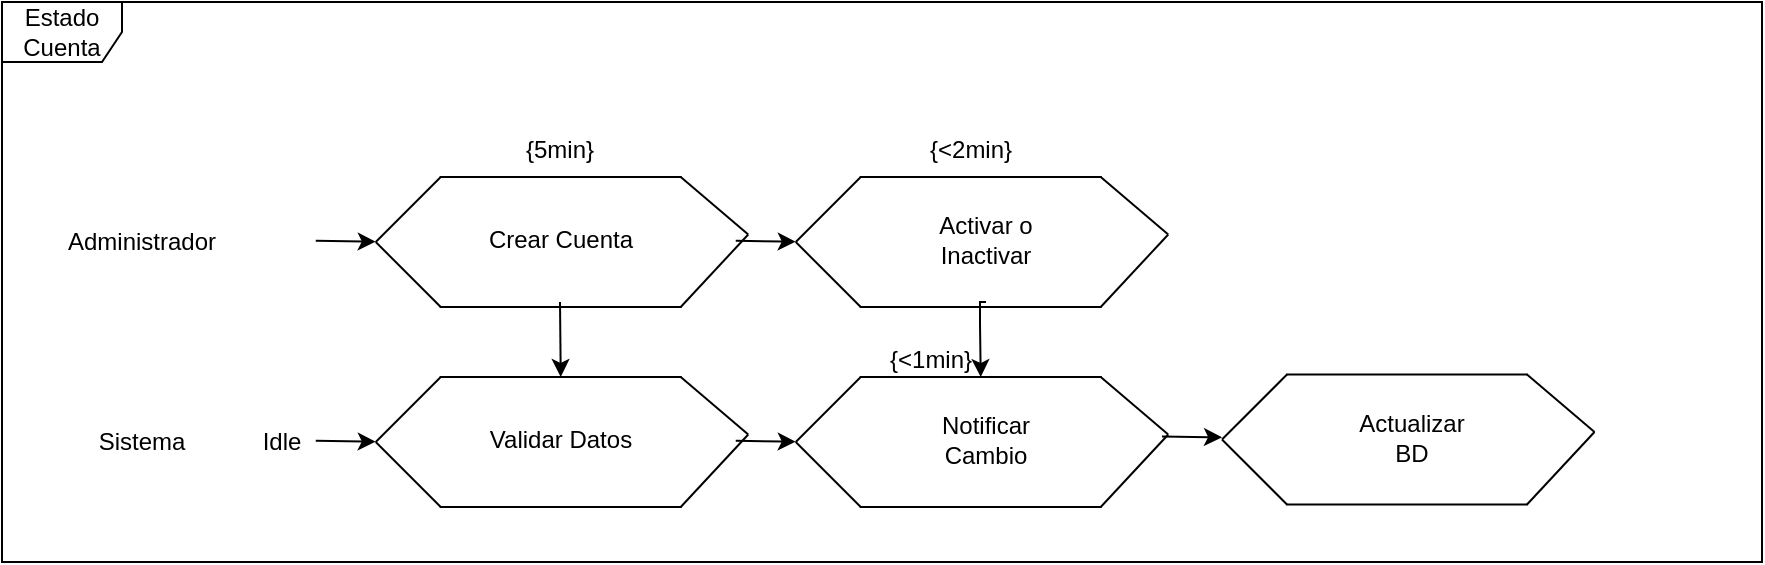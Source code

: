 <mxfile version="28.0.6">
  <diagram name="Página-1" id="PuR6PXavX1iiZgIphFz7">
    <mxGraphModel grid="1" page="1" gridSize="10" guides="1" tooltips="1" connect="1" arrows="1" fold="1" pageScale="1" pageWidth="827" pageHeight="1169" math="0" shadow="0">
      <root>
        <mxCell id="0" />
        <mxCell id="1" parent="0" />
        <mxCell id="wnuGWgDGQfipznTXfZxU-3" value="" style="shape=partialRectangle;whiteSpace=wrap;html=1;top=0;bottom=0;fillColor=none;rotation=90;" vertex="1" parent="1">
          <mxGeometry x="96.87" y="250" width="65" height="120" as="geometry" />
        </mxCell>
        <mxCell id="wnuGWgDGQfipznTXfZxU-6" value="" style="endArrow=none;html=1;rounded=0;exitX=1;exitY=0;exitDx=0;exitDy=0;" edge="1" parent="1" source="wnuGWgDGQfipznTXfZxU-3">
          <mxGeometry width="50" height="50" relative="1" as="geometry">
            <mxPoint x="233.12" y="316.25" as="sourcePoint" />
            <mxPoint x="223.12" y="306.25" as="targetPoint" />
          </mxGeometry>
        </mxCell>
        <mxCell id="wnuGWgDGQfipznTXfZxU-8" value="" style="endArrow=none;html=1;rounded=0;exitX=0;exitY=0;exitDx=0;exitDy=0;" edge="1" parent="1" source="wnuGWgDGQfipznTXfZxU-3">
          <mxGeometry width="50" height="50" relative="1" as="geometry">
            <mxPoint x="233.12" y="268.25" as="sourcePoint" />
            <mxPoint x="223.12" y="306.25" as="targetPoint" />
          </mxGeometry>
        </mxCell>
        <mxCell id="wnuGWgDGQfipznTXfZxU-11" value="" style="endArrow=none;html=1;rounded=0;entryX=1;entryY=1;entryDx=0;entryDy=0;" edge="1" parent="1" target="wnuGWgDGQfipznTXfZxU-3">
          <mxGeometry width="50" height="50" relative="1" as="geometry">
            <mxPoint x="36.87" y="310" as="sourcePoint" />
            <mxPoint x="60.12" y="338.25" as="targetPoint" />
          </mxGeometry>
        </mxCell>
        <mxCell id="wnuGWgDGQfipznTXfZxU-12" value="" style="endArrow=none;html=1;rounded=0;entryX=0;entryY=1;entryDx=0;entryDy=0;" edge="1" parent="1" target="wnuGWgDGQfipznTXfZxU-3">
          <mxGeometry width="50" height="50" relative="1" as="geometry">
            <mxPoint x="36.87" y="310" as="sourcePoint" />
            <mxPoint x="60.12" y="280" as="targetPoint" />
          </mxGeometry>
        </mxCell>
        <mxCell id="wnuGWgDGQfipznTXfZxU-13" value="" style="shape=partialRectangle;whiteSpace=wrap;html=1;top=0;bottom=0;fillColor=none;rotation=90;" vertex="1" parent="1">
          <mxGeometry x="306.87" y="250" width="65" height="120" as="geometry" />
        </mxCell>
        <mxCell id="wnuGWgDGQfipznTXfZxU-14" value="" style="endArrow=none;html=1;rounded=0;exitX=1;exitY=0;exitDx=0;exitDy=0;" edge="1" parent="1" source="wnuGWgDGQfipznTXfZxU-13">
          <mxGeometry width="50" height="50" relative="1" as="geometry">
            <mxPoint x="443.12" y="316.25" as="sourcePoint" />
            <mxPoint x="433.12" y="306.25" as="targetPoint" />
          </mxGeometry>
        </mxCell>
        <mxCell id="wnuGWgDGQfipznTXfZxU-15" value="" style="endArrow=none;html=1;rounded=0;exitX=0;exitY=0;exitDx=0;exitDy=0;" edge="1" parent="1" source="wnuGWgDGQfipznTXfZxU-13">
          <mxGeometry width="50" height="50" relative="1" as="geometry">
            <mxPoint x="443.12" y="268.25" as="sourcePoint" />
            <mxPoint x="433.12" y="306.25" as="targetPoint" />
          </mxGeometry>
        </mxCell>
        <mxCell id="wnuGWgDGQfipznTXfZxU-16" value="" style="endArrow=none;html=1;rounded=0;entryX=1;entryY=1;entryDx=0;entryDy=0;" edge="1" parent="1" target="wnuGWgDGQfipznTXfZxU-13">
          <mxGeometry width="50" height="50" relative="1" as="geometry">
            <mxPoint x="246.87" y="310" as="sourcePoint" />
            <mxPoint x="270.12" y="338.25" as="targetPoint" />
          </mxGeometry>
        </mxCell>
        <mxCell id="wnuGWgDGQfipznTXfZxU-17" value="" style="endArrow=none;html=1;rounded=0;entryX=0;entryY=1;entryDx=0;entryDy=0;" edge="1" parent="1" target="wnuGWgDGQfipznTXfZxU-13">
          <mxGeometry width="50" height="50" relative="1" as="geometry">
            <mxPoint x="246.87" y="310" as="sourcePoint" />
            <mxPoint x="270.12" y="280" as="targetPoint" />
          </mxGeometry>
        </mxCell>
        <mxCell id="wnuGWgDGQfipznTXfZxU-58" value="" style="endArrow=classic;html=1;rounded=0;" edge="1" parent="1">
          <mxGeometry width="50" height="50" relative="1" as="geometry">
            <mxPoint x="216.87" y="309.41" as="sourcePoint" />
            <mxPoint x="246.87" y="309.82" as="targetPoint" />
          </mxGeometry>
        </mxCell>
        <mxCell id="wnuGWgDGQfipznTXfZxU-64" value="" style="endArrow=classic;html=1;rounded=0;" edge="1" parent="1">
          <mxGeometry width="50" height="50" relative="1" as="geometry">
            <mxPoint x="6.87" y="309.41" as="sourcePoint" />
            <mxPoint x="36.87" y="309.82" as="targetPoint" />
          </mxGeometry>
        </mxCell>
        <mxCell id="wnuGWgDGQfipznTXfZxU-65" value="Estado Cuenta" style="shape=umlFrame;whiteSpace=wrap;html=1;pointerEvents=0;" vertex="1" parent="1">
          <mxGeometry x="-150" y="190" width="880" height="280" as="geometry" />
        </mxCell>
        <mxCell id="0jxNoqalBGoIAA3r-wLI-18" style="edgeStyle=orthogonalEdgeStyle;rounded=0;orthogonalLoop=1;jettySize=auto;html=1;entryX=0;entryY=0.5;entryDx=0;entryDy=0;" edge="1" parent="1" target="0jxNoqalBGoIAA3r-wLI-1">
          <mxGeometry relative="1" as="geometry">
            <mxPoint x="129" y="340" as="sourcePoint" />
          </mxGeometry>
        </mxCell>
        <mxCell id="wnuGWgDGQfipznTXfZxU-66" value="&lt;div style=&quot;text-align: left;&quot;&gt;Crear Cuenta&lt;/div&gt;" style="text;html=1;align=center;verticalAlign=middle;whiteSpace=wrap;rounded=0;" vertex="1" parent="1">
          <mxGeometry x="89.05" y="293.75" width="80.63" height="30" as="geometry" />
        </mxCell>
        <mxCell id="0jxNoqalBGoIAA3r-wLI-27" style="edgeStyle=orthogonalEdgeStyle;rounded=0;orthogonalLoop=1;jettySize=auto;html=1;entryX=0;entryY=0.5;entryDx=0;entryDy=0;" edge="1" parent="1" target="0jxNoqalBGoIAA3r-wLI-6">
          <mxGeometry relative="1" as="geometry">
            <mxPoint x="342" y="340" as="sourcePoint" />
            <Array as="points">
              <mxPoint x="339" y="340" />
              <mxPoint x="339" y="351" />
            </Array>
          </mxGeometry>
        </mxCell>
        <mxCell id="wnuGWgDGQfipznTXfZxU-67" value="&lt;div style=&quot;&quot;&gt;&lt;span style=&quot;background-color: transparent; color: light-dark(rgb(0, 0, 0), rgb(255, 255, 255));&quot;&gt;Activar o Inactivar&lt;/span&gt;&lt;/div&gt;" style="text;html=1;align=center;verticalAlign=middle;whiteSpace=wrap;rounded=0;" vertex="1" parent="1">
          <mxGeometry x="311.87" y="293.75" width="60" height="30" as="geometry" />
        </mxCell>
        <mxCell id="wnuGWgDGQfipznTXfZxU-85" value="&lt;font style=&quot;vertical-align: inherit;&quot;&gt;&lt;font style=&quot;vertical-align: inherit;&quot;&gt;Administrador&lt;/font&gt;&lt;/font&gt;" style="text;html=1;align=center;verticalAlign=middle;whiteSpace=wrap;rounded=0;" vertex="1" parent="1">
          <mxGeometry x="-110" y="295" width="60" height="30" as="geometry" />
        </mxCell>
        <mxCell id="wnuGWgDGQfipznTXfZxU-106" value="{5min}" style="text;whiteSpace=wrap;" vertex="1" parent="1">
          <mxGeometry x="110" y="250" width="80" height="40" as="geometry" />
        </mxCell>
        <mxCell id="0jxNoqalBGoIAA3r-wLI-1" value="" style="shape=partialRectangle;whiteSpace=wrap;html=1;top=0;bottom=0;fillColor=none;rotation=90;" vertex="1" parent="1">
          <mxGeometry x="96.87" y="350" width="65" height="120" as="geometry" />
        </mxCell>
        <mxCell id="0jxNoqalBGoIAA3r-wLI-2" value="" style="endArrow=none;html=1;rounded=0;exitX=1;exitY=0;exitDx=0;exitDy=0;" edge="1" parent="1" source="0jxNoqalBGoIAA3r-wLI-1">
          <mxGeometry width="50" height="50" relative="1" as="geometry">
            <mxPoint x="233.12" y="416.25" as="sourcePoint" />
            <mxPoint x="223.12" y="406.25" as="targetPoint" />
          </mxGeometry>
        </mxCell>
        <mxCell id="0jxNoqalBGoIAA3r-wLI-3" value="" style="endArrow=none;html=1;rounded=0;exitX=0;exitY=0;exitDx=0;exitDy=0;" edge="1" parent="1" source="0jxNoqalBGoIAA3r-wLI-1">
          <mxGeometry width="50" height="50" relative="1" as="geometry">
            <mxPoint x="233.12" y="368.25" as="sourcePoint" />
            <mxPoint x="223.12" y="406.25" as="targetPoint" />
          </mxGeometry>
        </mxCell>
        <mxCell id="0jxNoqalBGoIAA3r-wLI-4" value="" style="endArrow=none;html=1;rounded=0;entryX=1;entryY=1;entryDx=0;entryDy=0;" edge="1" parent="1" target="0jxNoqalBGoIAA3r-wLI-1">
          <mxGeometry width="50" height="50" relative="1" as="geometry">
            <mxPoint x="36.87" y="410" as="sourcePoint" />
            <mxPoint x="60.12" y="438.25" as="targetPoint" />
          </mxGeometry>
        </mxCell>
        <mxCell id="0jxNoqalBGoIAA3r-wLI-5" value="" style="endArrow=none;html=1;rounded=0;entryX=0;entryY=1;entryDx=0;entryDy=0;" edge="1" parent="1" target="0jxNoqalBGoIAA3r-wLI-1">
          <mxGeometry width="50" height="50" relative="1" as="geometry">
            <mxPoint x="36.87" y="410" as="sourcePoint" />
            <mxPoint x="60.12" y="380" as="targetPoint" />
          </mxGeometry>
        </mxCell>
        <mxCell id="0jxNoqalBGoIAA3r-wLI-6" value="" style="shape=partialRectangle;whiteSpace=wrap;html=1;top=0;bottom=0;fillColor=none;rotation=90;" vertex="1" parent="1">
          <mxGeometry x="306.87" y="350" width="65" height="120" as="geometry" />
        </mxCell>
        <mxCell id="0jxNoqalBGoIAA3r-wLI-7" value="" style="endArrow=none;html=1;rounded=0;exitX=1;exitY=0;exitDx=0;exitDy=0;" edge="1" parent="1" source="0jxNoqalBGoIAA3r-wLI-6">
          <mxGeometry width="50" height="50" relative="1" as="geometry">
            <mxPoint x="443.12" y="416.25" as="sourcePoint" />
            <mxPoint x="433.12" y="406.25" as="targetPoint" />
          </mxGeometry>
        </mxCell>
        <mxCell id="0jxNoqalBGoIAA3r-wLI-8" value="" style="endArrow=none;html=1;rounded=0;exitX=0;exitY=0;exitDx=0;exitDy=0;" edge="1" parent="1" source="0jxNoqalBGoIAA3r-wLI-6">
          <mxGeometry width="50" height="50" relative="1" as="geometry">
            <mxPoint x="443.12" y="368.25" as="sourcePoint" />
            <mxPoint x="433.12" y="406.25" as="targetPoint" />
          </mxGeometry>
        </mxCell>
        <mxCell id="0jxNoqalBGoIAA3r-wLI-9" value="" style="endArrow=none;html=1;rounded=0;entryX=1;entryY=1;entryDx=0;entryDy=0;" edge="1" parent="1" target="0jxNoqalBGoIAA3r-wLI-6">
          <mxGeometry width="50" height="50" relative="1" as="geometry">
            <mxPoint x="246.87" y="410" as="sourcePoint" />
            <mxPoint x="270.12" y="438.25" as="targetPoint" />
          </mxGeometry>
        </mxCell>
        <mxCell id="0jxNoqalBGoIAA3r-wLI-10" value="" style="endArrow=none;html=1;rounded=0;entryX=0;entryY=1;entryDx=0;entryDy=0;" edge="1" parent="1" target="0jxNoqalBGoIAA3r-wLI-6">
          <mxGeometry width="50" height="50" relative="1" as="geometry">
            <mxPoint x="246.87" y="410" as="sourcePoint" />
            <mxPoint x="270.12" y="380" as="targetPoint" />
          </mxGeometry>
        </mxCell>
        <mxCell id="0jxNoqalBGoIAA3r-wLI-11" value="&lt;font style=&quot;vertical-align: inherit;&quot;&gt;&lt;font style=&quot;vertical-align: inherit;&quot;&gt;Idle&lt;/font&gt;&lt;/font&gt;" style="text;html=1;align=center;verticalAlign=middle;whiteSpace=wrap;rounded=0;" vertex="1" parent="1">
          <mxGeometry x="-40" y="395" width="60" height="30" as="geometry" />
        </mxCell>
        <mxCell id="0jxNoqalBGoIAA3r-wLI-12" value="" style="endArrow=classic;html=1;rounded=0;" edge="1" parent="1">
          <mxGeometry width="50" height="50" relative="1" as="geometry">
            <mxPoint x="216.87" y="409.41" as="sourcePoint" />
            <mxPoint x="246.87" y="409.82" as="targetPoint" />
          </mxGeometry>
        </mxCell>
        <mxCell id="0jxNoqalBGoIAA3r-wLI-13" value="" style="endArrow=classic;html=1;rounded=0;" edge="1" parent="1">
          <mxGeometry width="50" height="50" relative="1" as="geometry">
            <mxPoint x="6.87" y="409.41" as="sourcePoint" />
            <mxPoint x="36.87" y="409.82" as="targetPoint" />
          </mxGeometry>
        </mxCell>
        <mxCell id="0jxNoqalBGoIAA3r-wLI-14" value="&lt;div style=&quot;text-align: left;&quot;&gt;Validar Datos&lt;/div&gt;" style="text;html=1;align=center;verticalAlign=middle;whiteSpace=wrap;rounded=0;" vertex="1" parent="1">
          <mxGeometry x="89.05" y="393.75" width="80.63" height="30" as="geometry" />
        </mxCell>
        <mxCell id="0jxNoqalBGoIAA3r-wLI-15" value="&lt;div style=&quot;&quot;&gt;&lt;span style=&quot;background-color: transparent; color: light-dark(rgb(0, 0, 0), rgb(255, 255, 255));&quot;&gt;Notificar Cambio&lt;/span&gt;&lt;/div&gt;" style="text;html=1;align=center;verticalAlign=middle;whiteSpace=wrap;rounded=0;" vertex="1" parent="1">
          <mxGeometry x="311.87" y="393.75" width="60" height="30" as="geometry" />
        </mxCell>
        <mxCell id="0jxNoqalBGoIAA3r-wLI-16" value="&lt;font style=&quot;vertical-align: inherit;&quot;&gt;&lt;font style=&quot;vertical-align: inherit;&quot;&gt;Sistema&lt;/font&gt;&lt;/font&gt;" style="text;html=1;align=center;verticalAlign=middle;whiteSpace=wrap;rounded=0;" vertex="1" parent="1">
          <mxGeometry x="-110" y="395" width="60" height="30" as="geometry" />
        </mxCell>
        <mxCell id="0jxNoqalBGoIAA3r-wLI-19" value="" style="shape=partialRectangle;whiteSpace=wrap;html=1;top=0;bottom=0;fillColor=none;rotation=90;" vertex="1" parent="1">
          <mxGeometry x="520" y="348.75" width="65" height="120" as="geometry" />
        </mxCell>
        <mxCell id="0jxNoqalBGoIAA3r-wLI-20" value="" style="endArrow=none;html=1;rounded=0;exitX=1;exitY=0;exitDx=0;exitDy=0;" edge="1" parent="1" source="0jxNoqalBGoIAA3r-wLI-19">
          <mxGeometry width="50" height="50" relative="1" as="geometry">
            <mxPoint x="656.25" y="415" as="sourcePoint" />
            <mxPoint x="646.25" y="405" as="targetPoint" />
          </mxGeometry>
        </mxCell>
        <mxCell id="0jxNoqalBGoIAA3r-wLI-21" value="" style="endArrow=none;html=1;rounded=0;exitX=0;exitY=0;exitDx=0;exitDy=0;" edge="1" parent="1" source="0jxNoqalBGoIAA3r-wLI-19">
          <mxGeometry width="50" height="50" relative="1" as="geometry">
            <mxPoint x="656.25" y="367" as="sourcePoint" />
            <mxPoint x="646.25" y="405" as="targetPoint" />
          </mxGeometry>
        </mxCell>
        <mxCell id="0jxNoqalBGoIAA3r-wLI-22" value="" style="endArrow=none;html=1;rounded=0;entryX=1;entryY=1;entryDx=0;entryDy=0;" edge="1" parent="1" target="0jxNoqalBGoIAA3r-wLI-19">
          <mxGeometry width="50" height="50" relative="1" as="geometry">
            <mxPoint x="460" y="408.75" as="sourcePoint" />
            <mxPoint x="483.25" y="437" as="targetPoint" />
          </mxGeometry>
        </mxCell>
        <mxCell id="0jxNoqalBGoIAA3r-wLI-23" value="" style="endArrow=none;html=1;rounded=0;entryX=0;entryY=1;entryDx=0;entryDy=0;" edge="1" parent="1" target="0jxNoqalBGoIAA3r-wLI-19">
          <mxGeometry width="50" height="50" relative="1" as="geometry">
            <mxPoint x="460" y="408.75" as="sourcePoint" />
            <mxPoint x="483.25" y="378.75" as="targetPoint" />
          </mxGeometry>
        </mxCell>
        <mxCell id="0jxNoqalBGoIAA3r-wLI-24" value="&lt;div style=&quot;&quot;&gt;&lt;span style=&quot;background-color: transparent; color: light-dark(rgb(0, 0, 0), rgb(255, 255, 255));&quot;&gt;Actualizar BD&lt;/span&gt;&lt;/div&gt;" style="text;html=1;align=center;verticalAlign=middle;whiteSpace=wrap;rounded=0;" vertex="1" parent="1">
          <mxGeometry x="525" y="392.5" width="60" height="30" as="geometry" />
        </mxCell>
        <mxCell id="0jxNoqalBGoIAA3r-wLI-25" value="" style="endArrow=classic;html=1;rounded=0;" edge="1" parent="1">
          <mxGeometry width="50" height="50" relative="1" as="geometry">
            <mxPoint x="430" y="407.26" as="sourcePoint" />
            <mxPoint x="460" y="407.67" as="targetPoint" />
          </mxGeometry>
        </mxCell>
        <mxCell id="0jxNoqalBGoIAA3r-wLI-28" value="{&lt;2min}" style="text;whiteSpace=wrap;" vertex="1" parent="1">
          <mxGeometry x="311.87" y="250" width="80" height="40" as="geometry" />
        </mxCell>
        <mxCell id="0jxNoqalBGoIAA3r-wLI-29" value="{&lt;1min}" style="text;whiteSpace=wrap;" vertex="1" parent="1">
          <mxGeometry x="291.87" y="355" width="80" height="40" as="geometry" />
        </mxCell>
      </root>
    </mxGraphModel>
  </diagram>
</mxfile>
